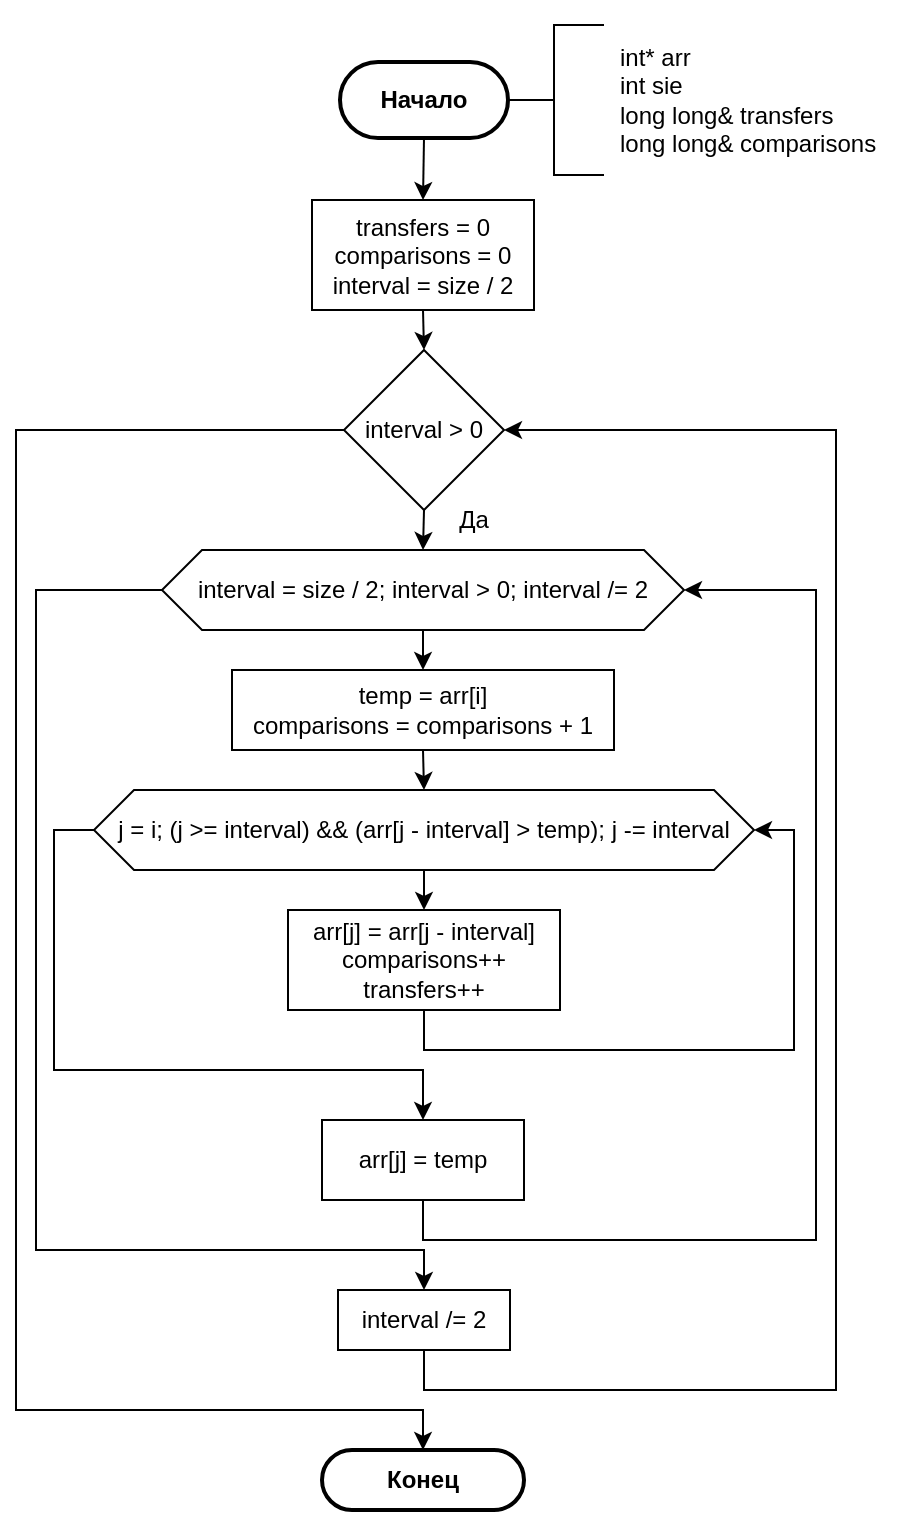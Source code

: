 <mxfile version="20.6.2" type="device"><diagram id="jUM9fkZEoBht7_vKX4uR" name="Страница 1"><mxGraphModel dx="185" dy="333" grid="1" gridSize="10" guides="1" tooltips="1" connect="1" arrows="1" fold="1" page="1" pageScale="1" pageWidth="827" pageHeight="1169" math="0" shadow="0"><root><mxCell id="0"/><mxCell id="1" parent="0"/><mxCell id="FhHTAhq5EMnmH3dLKZeC-3" value="" style="strokeWidth=1;html=1;shape=mxgraph.flowchart.annotation_2;align=left;labelPosition=right;pointerEvents=1;" parent="1" vertex="1"><mxGeometry x="454" y="37.5" width="50" height="75" as="geometry"/></mxCell><mxCell id="FhHTAhq5EMnmH3dLKZeC-4" value="int* arr&lt;br&gt;int sie&lt;br&gt;long long&amp;amp; transfers&lt;br&gt;long long&amp;amp; comparisons" style="text;html=1;strokeColor=none;fillColor=none;align=left;verticalAlign=middle;whiteSpace=wrap;rounded=0;strokeWidth=1;" parent="1" vertex="1"><mxGeometry x="510" y="25" width="140" height="100" as="geometry"/></mxCell><mxCell id="FhHTAhq5EMnmH3dLKZeC-8" style="edgeStyle=orthogonalEdgeStyle;rounded=0;orthogonalLoop=1;jettySize=auto;html=1;exitX=0.5;exitY=1;exitDx=0;exitDy=0;entryX=0.5;entryY=0;entryDx=0;entryDy=0;" parent="1" source="FhHTAhq5EMnmH3dLKZeC-5" target="FhHTAhq5EMnmH3dLKZeC-7" edge="1"><mxGeometry relative="1" as="geometry"/></mxCell><mxCell id="FhHTAhq5EMnmH3dLKZeC-5" value="transfers = 0&lt;br&gt;comparisons = 0&lt;br&gt;interval = size / 2" style="rounded=0;whiteSpace=wrap;html=1;strokeWidth=1;" parent="1" vertex="1"><mxGeometry x="358" y="125" width="111" height="55" as="geometry"/></mxCell><mxCell id="FhHTAhq5EMnmH3dLKZeC-10" style="edgeStyle=orthogonalEdgeStyle;rounded=0;orthogonalLoop=1;jettySize=auto;html=1;exitX=0.5;exitY=1;exitDx=0;exitDy=0;entryX=0.5;entryY=0;entryDx=0;entryDy=0;" parent="1" source="FhHTAhq5EMnmH3dLKZeC-7" target="FhHTAhq5EMnmH3dLKZeC-9" edge="1"><mxGeometry relative="1" as="geometry"/></mxCell><mxCell id="FhHTAhq5EMnmH3dLKZeC-27" style="edgeStyle=orthogonalEdgeStyle;rounded=0;orthogonalLoop=1;jettySize=auto;html=1;exitX=0;exitY=0.5;exitDx=0;exitDy=0;entryX=0.5;entryY=0;entryDx=0;entryDy=0;" parent="1" source="FhHTAhq5EMnmH3dLKZeC-7" target="FhHTAhq5EMnmH3dLKZeC-26" edge="1"><mxGeometry relative="1" as="geometry"><Array as="points"><mxPoint x="210" y="240"/><mxPoint x="210" y="730"/><mxPoint x="414" y="730"/></Array></mxGeometry></mxCell><mxCell id="FhHTAhq5EMnmH3dLKZeC-7" value="interval &amp;gt; 0" style="rhombus;whiteSpace=wrap;html=1;strokeWidth=1;" parent="1" vertex="1"><mxGeometry x="374" y="200" width="80" height="80" as="geometry"/></mxCell><mxCell id="FhHTAhq5EMnmH3dLKZeC-14" style="edgeStyle=orthogonalEdgeStyle;rounded=0;orthogonalLoop=1;jettySize=auto;html=1;exitX=0.5;exitY=1;exitDx=0;exitDy=0;entryX=0.5;entryY=0;entryDx=0;entryDy=0;" parent="1" source="FhHTAhq5EMnmH3dLKZeC-9" target="FhHTAhq5EMnmH3dLKZeC-12" edge="1"><mxGeometry relative="1" as="geometry"/></mxCell><mxCell id="FhHTAhq5EMnmH3dLKZeC-24" style="edgeStyle=orthogonalEdgeStyle;rounded=0;orthogonalLoop=1;jettySize=auto;html=1;exitX=0;exitY=0.5;exitDx=0;exitDy=0;entryX=0.5;entryY=0;entryDx=0;entryDy=0;" parent="1" source="FhHTAhq5EMnmH3dLKZeC-9" target="FhHTAhq5EMnmH3dLKZeC-23" edge="1"><mxGeometry relative="1" as="geometry"><Array as="points"><mxPoint x="220" y="320"/><mxPoint x="220" y="650"/><mxPoint x="414" y="650"/></Array></mxGeometry></mxCell><mxCell id="FhHTAhq5EMnmH3dLKZeC-9" value="interval = size / 2; interval &amp;gt; 0; interval /= 2" style="shape=hexagon;perimeter=hexagonPerimeter2;whiteSpace=wrap;html=1;fixedSize=1;strokeWidth=1;" parent="1" vertex="1"><mxGeometry x="283" y="300" width="261" height="40" as="geometry"/></mxCell><mxCell id="FhHTAhq5EMnmH3dLKZeC-11" value="Да" style="text;html=1;strokeColor=none;fillColor=none;align=center;verticalAlign=middle;whiteSpace=wrap;rounded=0;strokeWidth=1;" parent="1" vertex="1"><mxGeometry x="409" y="270" width="60" height="30" as="geometry"/></mxCell><mxCell id="FhHTAhq5EMnmH3dLKZeC-15" style="edgeStyle=orthogonalEdgeStyle;rounded=0;orthogonalLoop=1;jettySize=auto;html=1;exitX=0.5;exitY=1;exitDx=0;exitDy=0;entryX=0.5;entryY=0;entryDx=0;entryDy=0;" parent="1" source="FhHTAhq5EMnmH3dLKZeC-12" target="FhHTAhq5EMnmH3dLKZeC-13" edge="1"><mxGeometry relative="1" as="geometry"/></mxCell><mxCell id="FhHTAhq5EMnmH3dLKZeC-12" value="temp = arr[i]&lt;br&gt;comparisons = comparisons + 1" style="rounded=0;whiteSpace=wrap;html=1;strokeWidth=1;" parent="1" vertex="1"><mxGeometry x="318" y="360" width="191" height="40" as="geometry"/></mxCell><mxCell id="FhHTAhq5EMnmH3dLKZeC-19" style="edgeStyle=orthogonalEdgeStyle;rounded=0;orthogonalLoop=1;jettySize=auto;html=1;exitX=0.5;exitY=1;exitDx=0;exitDy=0;entryX=0.5;entryY=0;entryDx=0;entryDy=0;" parent="1" source="FhHTAhq5EMnmH3dLKZeC-13" target="FhHTAhq5EMnmH3dLKZeC-18" edge="1"><mxGeometry relative="1" as="geometry"/></mxCell><mxCell id="FhHTAhq5EMnmH3dLKZeC-20" style="edgeStyle=orthogonalEdgeStyle;rounded=0;orthogonalLoop=1;jettySize=auto;html=1;exitX=0;exitY=0.5;exitDx=0;exitDy=0;entryX=0.5;entryY=0;entryDx=0;entryDy=0;" parent="1" source="FhHTAhq5EMnmH3dLKZeC-13" target="FhHTAhq5EMnmH3dLKZeC-16" edge="1"><mxGeometry relative="1" as="geometry"><Array as="points"><mxPoint x="229" y="440"/><mxPoint x="229" y="560"/><mxPoint x="414" y="560"/></Array></mxGeometry></mxCell><mxCell id="FhHTAhq5EMnmH3dLKZeC-13" value="j = i; (j &amp;gt;= interval) &amp;amp;&amp;amp; (arr[j - interval] &amp;gt; temp); j -= interval" style="shape=hexagon;perimeter=hexagonPerimeter2;whiteSpace=wrap;html=1;fixedSize=1;strokeWidth=1;" parent="1" vertex="1"><mxGeometry x="249" y="420" width="330" height="40" as="geometry"/></mxCell><mxCell id="FhHTAhq5EMnmH3dLKZeC-22" style="edgeStyle=orthogonalEdgeStyle;rounded=0;orthogonalLoop=1;jettySize=auto;html=1;exitX=0.5;exitY=1;exitDx=0;exitDy=0;entryX=1;entryY=0.5;entryDx=0;entryDy=0;" parent="1" source="FhHTAhq5EMnmH3dLKZeC-16" target="FhHTAhq5EMnmH3dLKZeC-9" edge="1"><mxGeometry relative="1" as="geometry"><Array as="points"><mxPoint x="414" y="645"/><mxPoint x="610" y="645"/><mxPoint x="610" y="320"/></Array></mxGeometry></mxCell><mxCell id="FhHTAhq5EMnmH3dLKZeC-16" value="arr[j] = temp" style="rounded=0;whiteSpace=wrap;html=1;strokeWidth=1;" parent="1" vertex="1"><mxGeometry x="363" y="585" width="101" height="40" as="geometry"/></mxCell><mxCell id="FhHTAhq5EMnmH3dLKZeC-21" style="edgeStyle=orthogonalEdgeStyle;rounded=0;orthogonalLoop=1;jettySize=auto;html=1;exitX=0.5;exitY=1;exitDx=0;exitDy=0;entryX=1;entryY=0.5;entryDx=0;entryDy=0;" parent="1" source="FhHTAhq5EMnmH3dLKZeC-18" target="FhHTAhq5EMnmH3dLKZeC-13" edge="1"><mxGeometry relative="1" as="geometry"><Array as="points"><mxPoint x="414" y="550"/><mxPoint x="599" y="550"/><mxPoint x="599" y="440"/></Array></mxGeometry></mxCell><mxCell id="FhHTAhq5EMnmH3dLKZeC-18" value="arr[j] = arr[j - interval]&lt;br&gt;comparisons++&lt;br&gt;transfers++" style="rounded=0;whiteSpace=wrap;html=1;strokeWidth=1;" parent="1" vertex="1"><mxGeometry x="346" y="480" width="136" height="50" as="geometry"/></mxCell><mxCell id="FhHTAhq5EMnmH3dLKZeC-25" style="edgeStyle=orthogonalEdgeStyle;rounded=0;orthogonalLoop=1;jettySize=auto;html=1;exitX=0.5;exitY=1;exitDx=0;exitDy=0;entryX=1;entryY=0.5;entryDx=0;entryDy=0;" parent="1" source="FhHTAhq5EMnmH3dLKZeC-23" target="FhHTAhq5EMnmH3dLKZeC-7" edge="1"><mxGeometry relative="1" as="geometry"><Array as="points"><mxPoint x="414" y="720"/><mxPoint x="620" y="720"/><mxPoint x="620" y="240"/></Array></mxGeometry></mxCell><mxCell id="FhHTAhq5EMnmH3dLKZeC-23" value="interval /= 2" style="rounded=0;whiteSpace=wrap;html=1;strokeWidth=1;" parent="1" vertex="1"><mxGeometry x="371" y="670" width="86" height="30" as="geometry"/></mxCell><mxCell id="FhHTAhq5EMnmH3dLKZeC-26" value="&lt;b&gt;Конец&lt;/b&gt;" style="rounded=1;whiteSpace=wrap;html=1;strokeWidth=2;arcSize=50;" parent="1" vertex="1"><mxGeometry x="363" y="750" width="101" height="30" as="geometry"/></mxCell><mxCell id="8n3ORDxBLpqLLETECLol-2" style="edgeStyle=orthogonalEdgeStyle;rounded=0;orthogonalLoop=1;jettySize=auto;html=1;exitX=0.5;exitY=1;exitDx=0;exitDy=0;entryX=0.5;entryY=0;entryDx=0;entryDy=0;" edge="1" parent="1" source="8n3ORDxBLpqLLETECLol-1" target="FhHTAhq5EMnmH3dLKZeC-5"><mxGeometry relative="1" as="geometry"/></mxCell><mxCell id="8n3ORDxBLpqLLETECLol-1" value="&lt;b&gt;Начало&lt;/b&gt;" style="rounded=1;whiteSpace=wrap;html=1;strokeWidth=2;arcSize=50;" vertex="1" parent="1"><mxGeometry x="372" y="56" width="84" height="38" as="geometry"/></mxCell></root></mxGraphModel></diagram></mxfile>